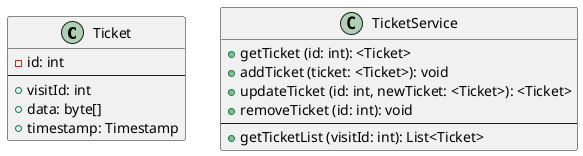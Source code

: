 
@startuml
class Ticket {
  - id: int
  --
  + visitId: int
  + data: byte[]
  + timestamp: Timestamp
}

class TicketService {
  + getTicket (id: int): <Ticket>
  + addTicket (ticket: <Ticket>): void
  + updateTicket (id: int, newTicket: <Ticket>): <Ticket>
  + removeTicket (id: int): void
  --
  + getTicketList (visitId: int): List<Ticket>
}
@enduml